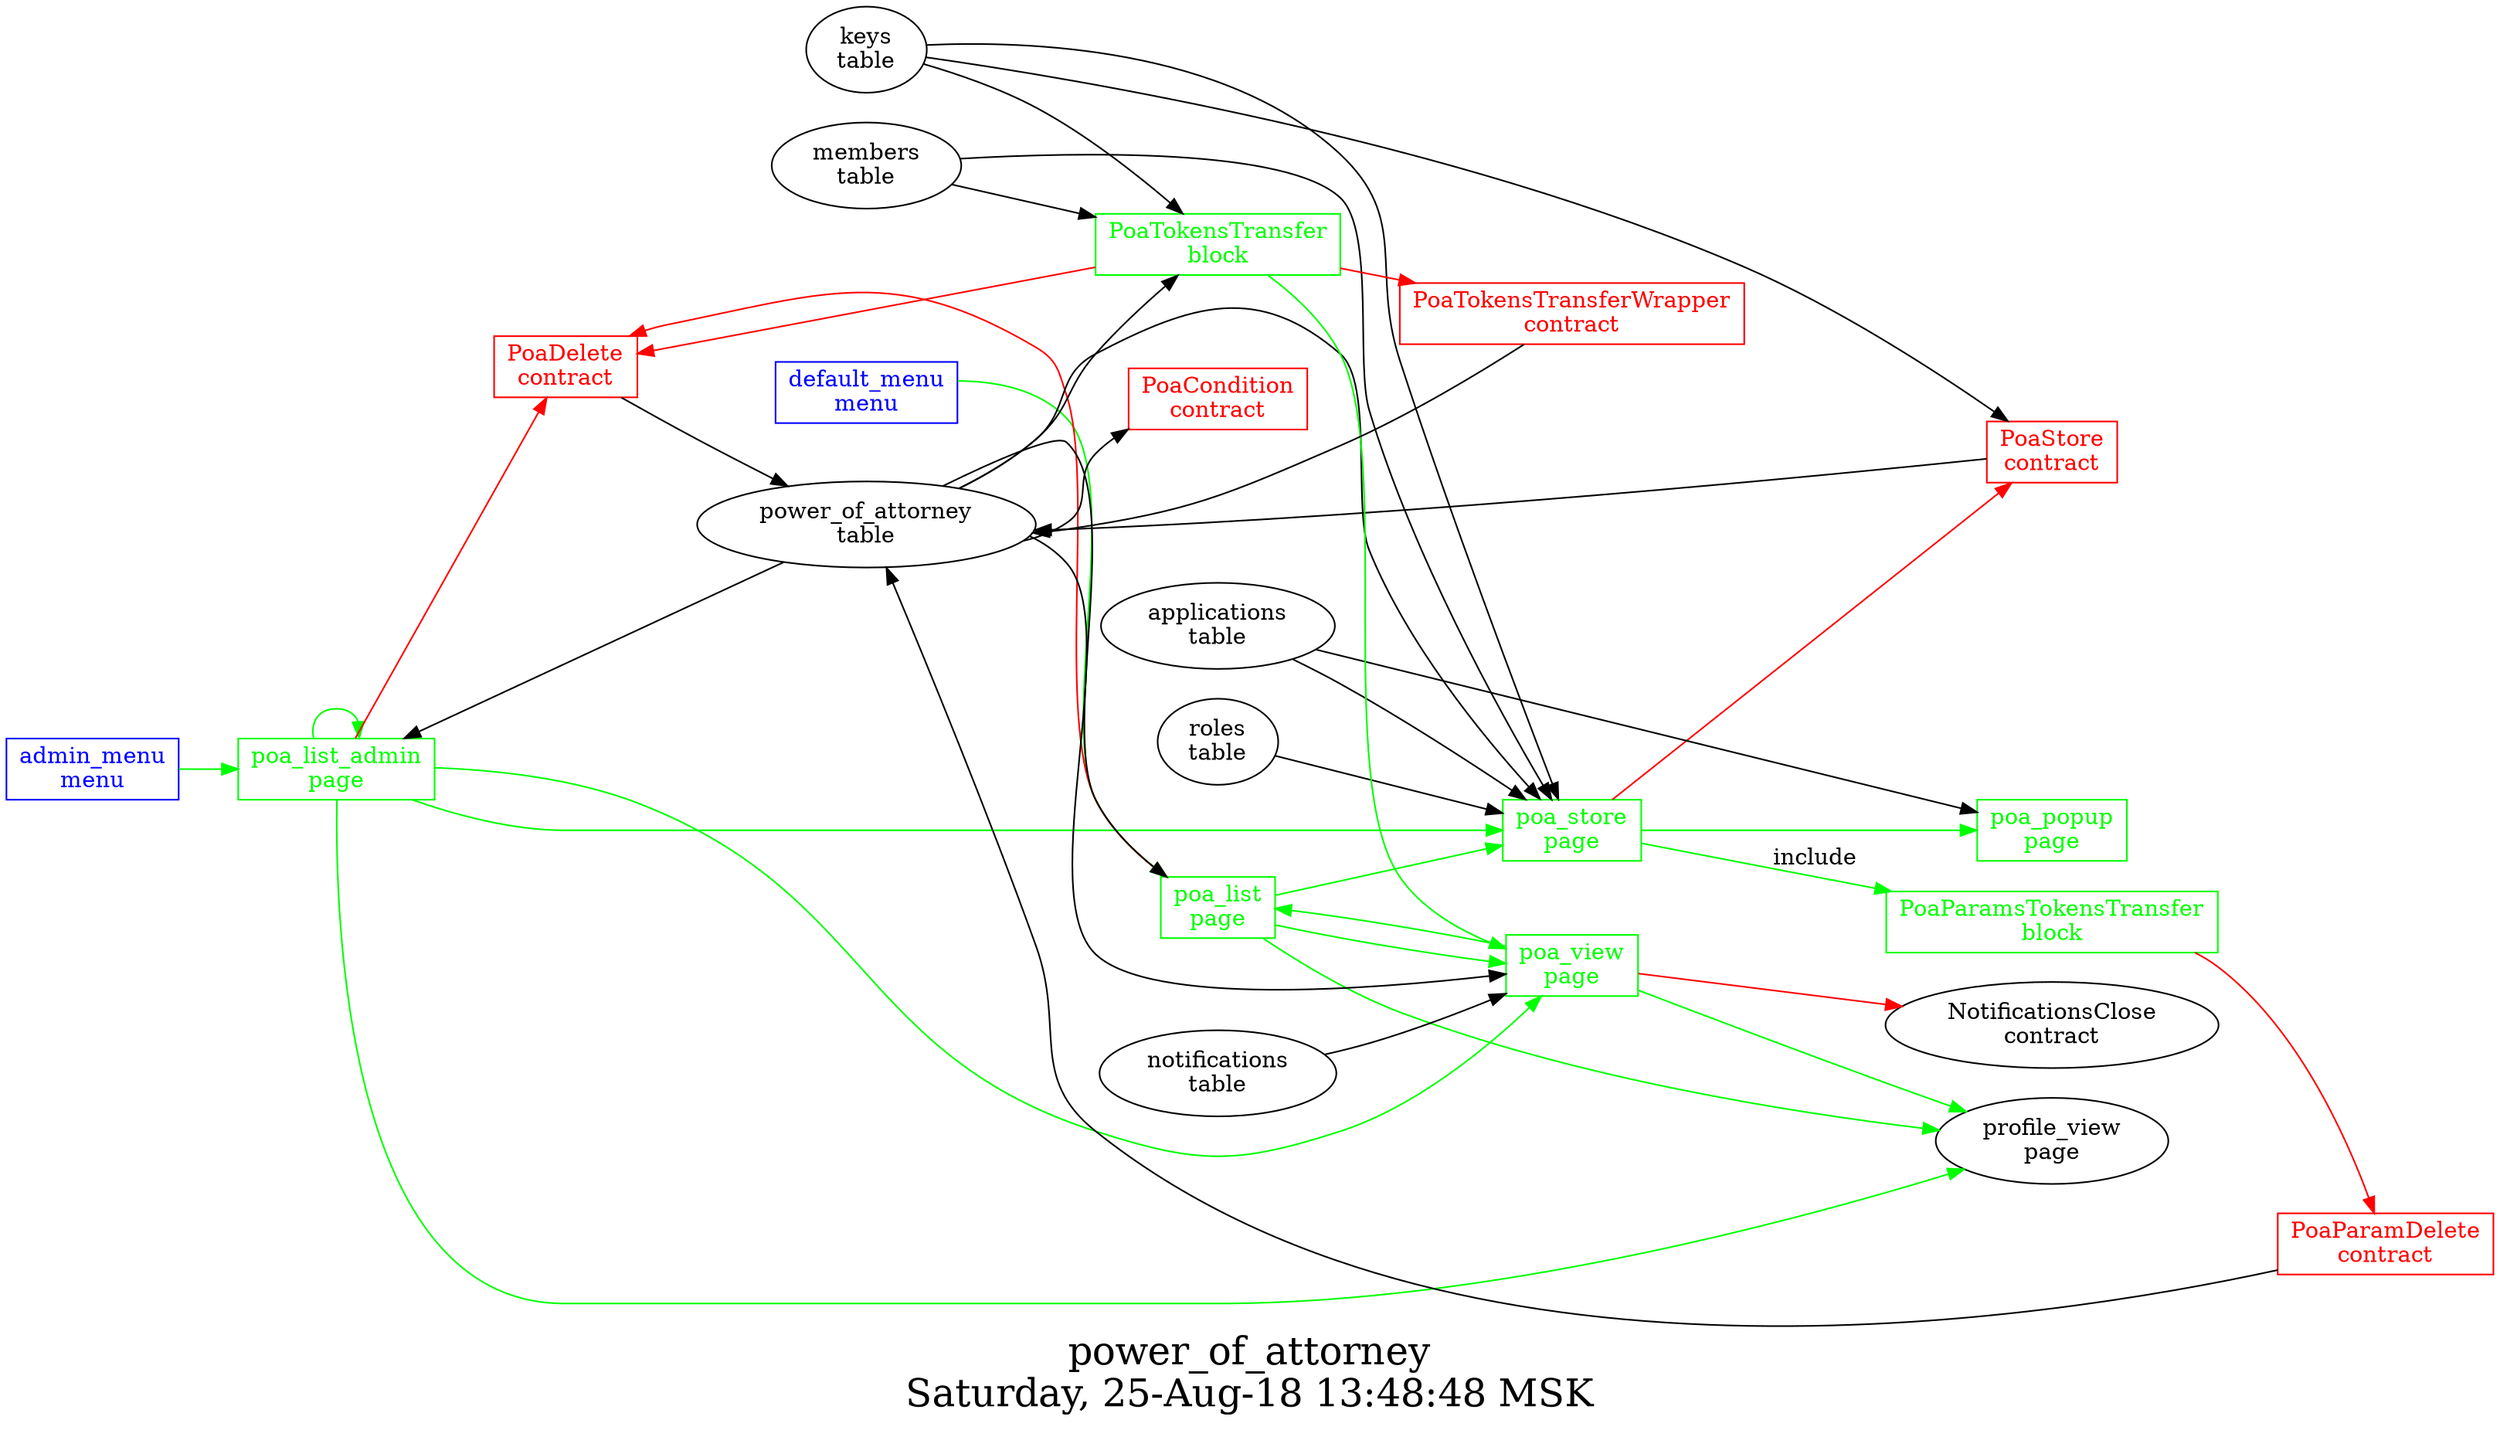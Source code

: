 digraph G {
graph [
  fontsize="24";
  label="power_of_attorney\nSaturday, 25-Aug-18 13:48:48 MSK";
  nojustify=true;
  ordering=out;
  rankdir=LR;
  size="30";
];
"admin_menu\nmenu" -> "poa_list_admin\npage"  [ color=green ]
"admin_menu\nmenu" [color=blue, fontcolor=blue, group=menus, shape=record];
"default_menu\nmenu" -> "poa_list\npage"  [ color=green ]
"default_menu\nmenu" [color=blue, fontcolor=blue, group=menus, shape=record];
"poa_list\npage" -> "PoaDelete\ncontract"  [ color=red ]
"power_of_attorney\ntable" -> "poa_list\npage"
"poa_list\npage" -> "poa_store\npage"  [ color=green ]
"poa_list\npage" -> "poa_view\npage"  [ color=green ]
"poa_list\npage" -> "profile_view\npage"  [ color=green ]
"poa_list\npage" [color=green, fontcolor=green, group=pages, shape=record];
"poa_list_admin\npage" -> "PoaDelete\ncontract"  [ color=red ]
"power_of_attorney\ntable" -> "poa_list_admin\npage"
"poa_list_admin\npage" -> "poa_view\npage"  [ color=green ]
"poa_list_admin\npage" -> "poa_store\npage"  [ color=green ]
"poa_list_admin\npage" -> "profile_view\npage"  [ color=green ]
"poa_list_admin\npage" -> "poa_list_admin\npage"  [ color=green ]
"poa_list_admin\npage" [color=green, fontcolor=green, group=pages, shape=record];
"applications\ntable" -> "poa_popup\npage"
"poa_popup\npage" [color=green, fontcolor=green, group=pages, shape=record];
"poa_store\npage" -> "PoaStore\ncontract"  [ color=red ]
"applications\ntable" -> "poa_store\npage"
"roles\ntable" -> "poa_store\npage"
"keys\ntable" -> "poa_store\npage"
"members\ntable" -> "poa_store\npage"
"power_of_attorney\ntable" -> "poa_store\npage"
"poa_store\npage" -> "poa_popup\npage"  [ color=green ]
"poa_store\npage" -> "PoaParamsTokensTransfer\nblock"  [ color=green, label=include ]
"poa_store\npage" [color=green, fontcolor=green, group=pages, shape=record];
"poa_view\npage" -> "NotificationsClose\ncontract"  [ color=red ]
"notifications\ntable" -> "poa_view\npage"
"power_of_attorney\ntable" -> "poa_view\npage"
"poa_view\npage" -> "poa_list\npage"  [ color=green ]
"poa_view\npage" -> "profile_view\npage"  [ color=green ]
"poa_view\npage" [color=green, fontcolor=green, group=pages, shape=record];
"PoaParamsTokensTransfer\nblock" -> "PoaParamDelete\ncontract"  [ color=red ]
"PoaParamsTokensTransfer\nblock" [color=green, fontcolor=green, group=blocks, shape=record];
"PoaTokensTransfer\nblock" -> "PoaTokensTransferWrapper\ncontract"  [ color=red ]
"PoaTokensTransfer\nblock" -> "PoaDelete\ncontract"  [ color=red ]
"keys\ntable" -> "PoaTokensTransfer\nblock"
"power_of_attorney\ntable" -> "PoaTokensTransfer\nblock"
"members\ntable" -> "PoaTokensTransfer\nblock"
"PoaTokensTransfer\nblock" -> "poa_view\npage"  [ color=green ]
"PoaTokensTransfer\nblock" [color=green, fontcolor=green, group=blocks, shape=record];
"power_of_attorney\ntable" -> "PoaCondition\ncontract"
"PoaCondition\ncontract" [color=red, fontcolor=red, group=contracts, shape=record];
"PoaDelete\ncontract" -> "power_of_attorney\ntable"  [ color="" ]
"PoaDelete\ncontract" [color=red, fontcolor=red, group=contracts, shape=record];
"PoaParamDelete\ncontract" -> "power_of_attorney\ntable"  [ color="" ]
"PoaParamDelete\ncontract" [color=red, fontcolor=red, group=contracts, shape=record];
"PoaStore\ncontract" -> "power_of_attorney\ntable"  [ color="" ]
"keys\ntable" -> "PoaStore\ncontract"
"PoaStore\ncontract" [color=red, fontcolor=red, group=contracts, shape=record];
"PoaTokensTransferWrapper\ncontract" -> "power_of_attorney\ntable"  [ color="" ]
"PoaTokensTransferWrapper\ncontract" [color=red, fontcolor=red, group=contracts, shape=record];
"power_of_attorney\ntable" [color="", fontcolor="", group=tables, shape=""];
}
